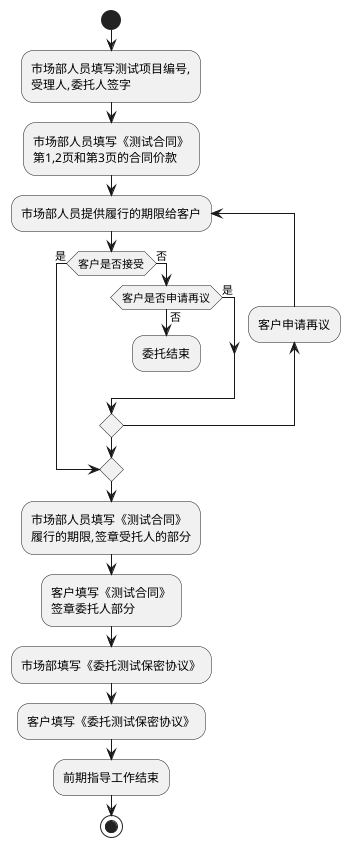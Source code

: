 @startuml 合同部分
start
:市场部人员填写测试项目编号,
受理人,委托人签字;
:市场部人员填写《测试合同》
第1,2页和第3页的合同价款;
repeat:市场部人员提供履行的期限给客户;
if (客户是否接受) then (是)
    break;

else (否)
    if (客户是否申请再议) then (否)
        :委托结束;
        kill;
    else (是)
        
    endif
endif
backward:客户申请再议;
repeat while;

:市场部人员填写《测试合同》
履行的期限,签章受托人的部分;
:客户填写《测试合同》
签章委托人部分;
:市场部填写《委托测试保密协议》;
:客户填写《委托测试保密协议》;
:前期指导工作结束;
stop
@enduml